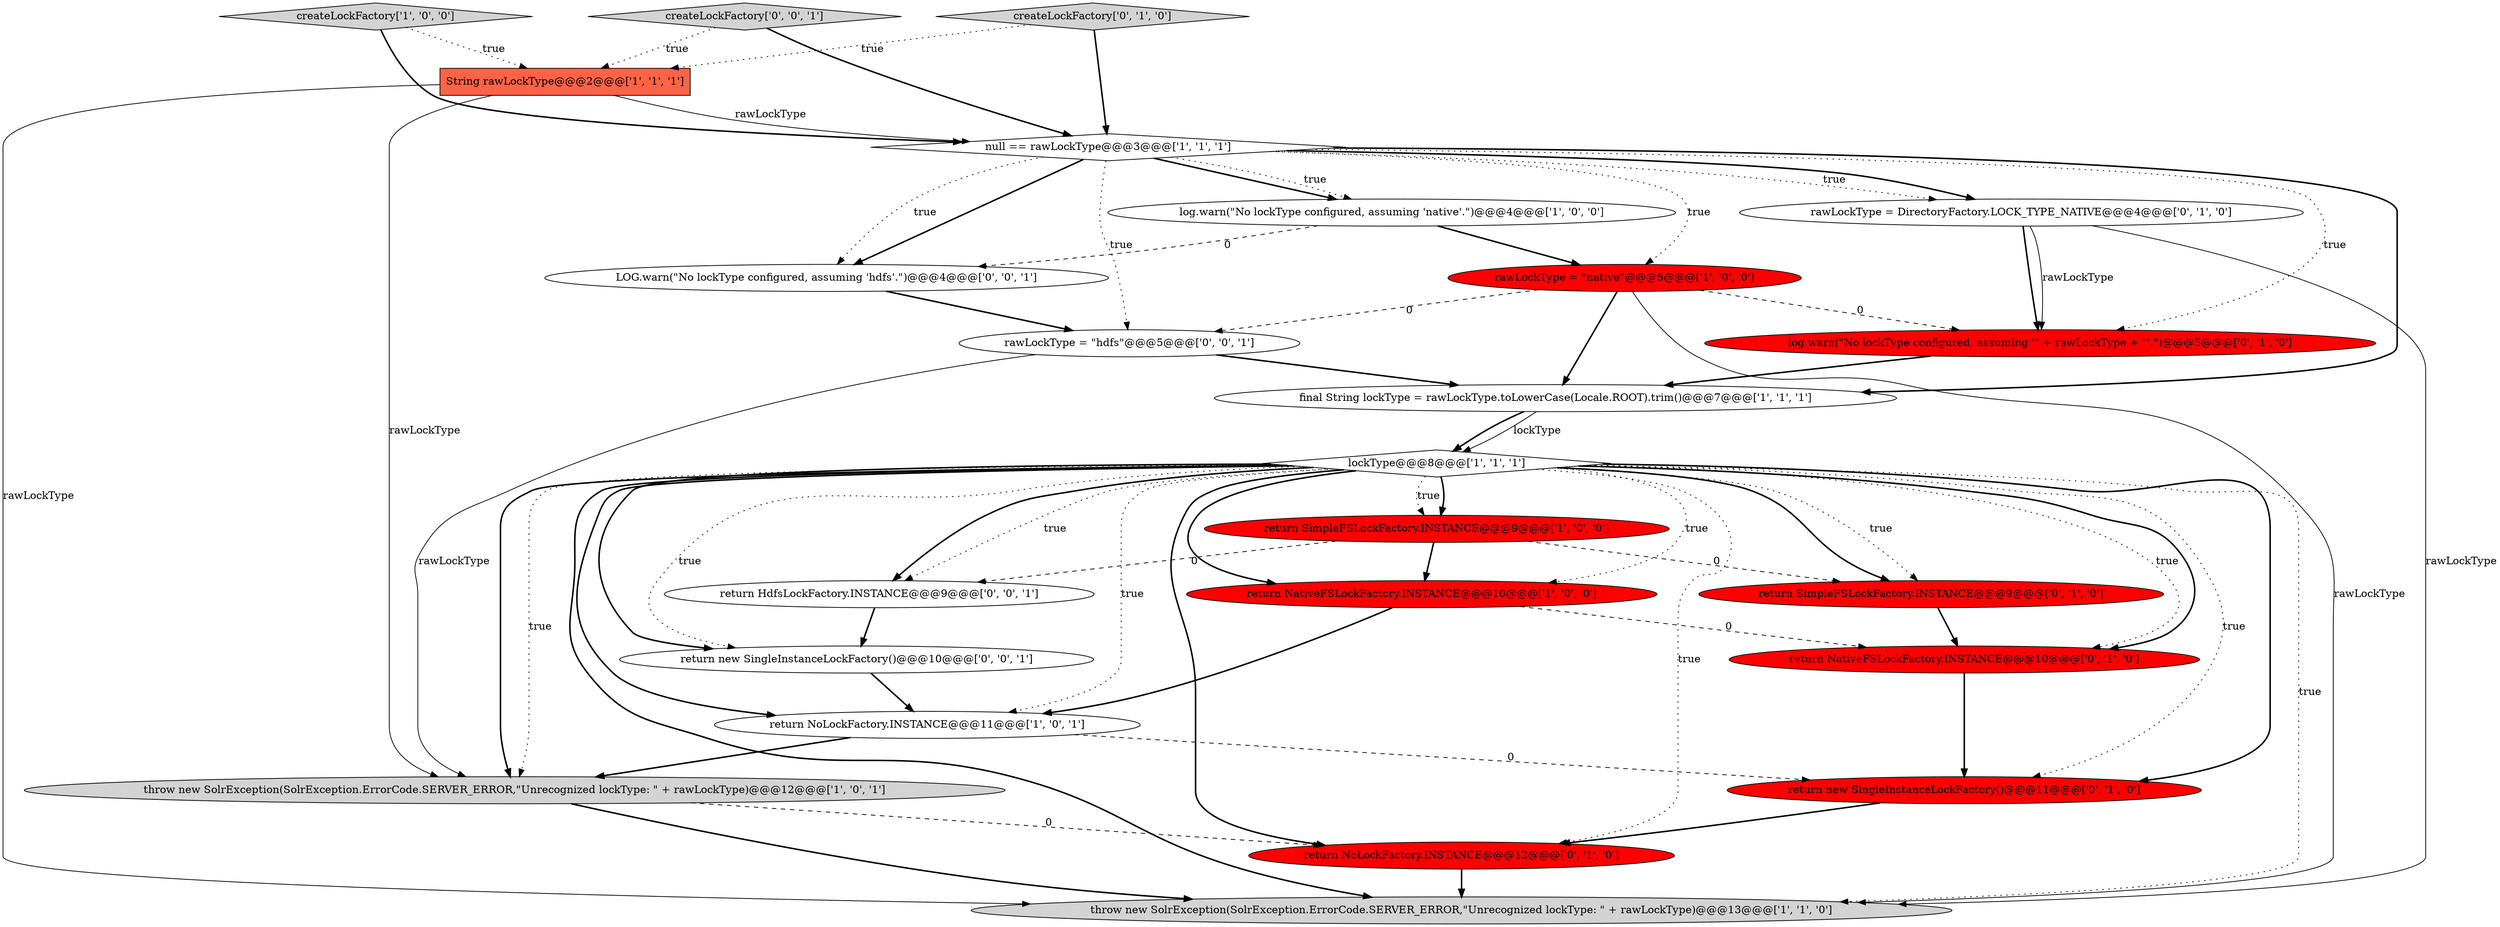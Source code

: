 digraph {
12 [style = filled, label = "rawLockType = DirectoryFactory.LOCK_TYPE_NATIVE@@@4@@@['0', '1', '0']", fillcolor = white, shape = ellipse image = "AAA0AAABBB2BBB"];
21 [style = filled, label = "return new SingleInstanceLockFactory()@@@10@@@['0', '0', '1']", fillcolor = white, shape = ellipse image = "AAA0AAABBB3BBB"];
3 [style = filled, label = "return SimpleFSLockFactory.INSTANCE@@@9@@@['1', '0', '0']", fillcolor = red, shape = ellipse image = "AAA1AAABBB1BBB"];
10 [style = filled, label = "createLockFactory['1', '0', '0']", fillcolor = lightgray, shape = diamond image = "AAA0AAABBB1BBB"];
4 [style = filled, label = "rawLockType = \"native\"@@@5@@@['1', '0', '0']", fillcolor = red, shape = ellipse image = "AAA1AAABBB1BBB"];
20 [style = filled, label = "LOG.warn(\"No lockType configured, assuming 'hdfs'.\")@@@4@@@['0', '0', '1']", fillcolor = white, shape = ellipse image = "AAA0AAABBB3BBB"];
7 [style = filled, label = "return NoLockFactory.INSTANCE@@@11@@@['1', '0', '1']", fillcolor = white, shape = ellipse image = "AAA0AAABBB1BBB"];
9 [style = filled, label = "return NativeFSLockFactory.INSTANCE@@@10@@@['1', '0', '0']", fillcolor = red, shape = ellipse image = "AAA1AAABBB1BBB"];
23 [style = filled, label = "createLockFactory['0', '0', '1']", fillcolor = lightgray, shape = diamond image = "AAA0AAABBB3BBB"];
19 [style = filled, label = "return HdfsLockFactory.INSTANCE@@@9@@@['0', '0', '1']", fillcolor = white, shape = ellipse image = "AAA0AAABBB3BBB"];
18 [style = filled, label = "createLockFactory['0', '1', '0']", fillcolor = lightgray, shape = diamond image = "AAA0AAABBB2BBB"];
5 [style = filled, label = "lockType@@@8@@@['1', '1', '1']", fillcolor = white, shape = diamond image = "AAA0AAABBB1BBB"];
2 [style = filled, label = "throw new SolrException(SolrException.ErrorCode.SERVER_ERROR,\"Unrecognized lockType: \" + rawLockType)@@@13@@@['1', '1', '0']", fillcolor = lightgray, shape = ellipse image = "AAA0AAABBB1BBB"];
16 [style = filled, label = "return SimpleFSLockFactory.INSTANCE@@@9@@@['0', '1', '0']", fillcolor = red, shape = ellipse image = "AAA1AAABBB2BBB"];
22 [style = filled, label = "rawLockType = \"hdfs\"@@@5@@@['0', '0', '1']", fillcolor = white, shape = ellipse image = "AAA0AAABBB3BBB"];
6 [style = filled, label = "String rawLockType@@@2@@@['1', '1', '1']", fillcolor = tomato, shape = box image = "AAA0AAABBB1BBB"];
1 [style = filled, label = "throw new SolrException(SolrException.ErrorCode.SERVER_ERROR,\"Unrecognized lockType: \" + rawLockType)@@@12@@@['1', '0', '1']", fillcolor = lightgray, shape = ellipse image = "AAA0AAABBB1BBB"];
13 [style = filled, label = "return NoLockFactory.INSTANCE@@@12@@@['0', '1', '0']", fillcolor = red, shape = ellipse image = "AAA1AAABBB2BBB"];
17 [style = filled, label = "return new SingleInstanceLockFactory()@@@11@@@['0', '1', '0']", fillcolor = red, shape = ellipse image = "AAA1AAABBB2BBB"];
11 [style = filled, label = "null == rawLockType@@@3@@@['1', '1', '1']", fillcolor = white, shape = diamond image = "AAA0AAABBB1BBB"];
14 [style = filled, label = "return NativeFSLockFactory.INSTANCE@@@10@@@['0', '1', '0']", fillcolor = red, shape = ellipse image = "AAA1AAABBB2BBB"];
0 [style = filled, label = "log.warn(\"No lockType configured, assuming 'native'.\")@@@4@@@['1', '0', '0']", fillcolor = white, shape = ellipse image = "AAA0AAABBB1BBB"];
15 [style = filled, label = "log.warn(\"No lockType configured, assuming '\" + rawLockType + \"'.\")@@@5@@@['0', '1', '0']", fillcolor = red, shape = ellipse image = "AAA1AAABBB2BBB"];
8 [style = filled, label = "final String lockType = rawLockType.toLowerCase(Locale.ROOT).trim()@@@7@@@['1', '1', '1']", fillcolor = white, shape = ellipse image = "AAA0AAABBB1BBB"];
5->17 [style = dotted, label="true"];
6->1 [style = solid, label="rawLockType"];
5->3 [style = bold, label=""];
11->20 [style = bold, label=""];
5->14 [style = dotted, label="true"];
10->6 [style = dotted, label="true"];
7->1 [style = bold, label=""];
5->9 [style = bold, label=""];
7->17 [style = dashed, label="0"];
23->6 [style = dotted, label="true"];
5->19 [style = dotted, label="true"];
5->1 [style = dotted, label="true"];
11->12 [style = dotted, label="true"];
18->11 [style = bold, label=""];
12->15 [style = bold, label=""];
3->16 [style = dashed, label="0"];
12->15 [style = solid, label="rawLockType"];
14->17 [style = bold, label=""];
11->12 [style = bold, label=""];
6->11 [style = solid, label="rawLockType"];
4->22 [style = dashed, label="0"];
11->4 [style = dotted, label="true"];
5->14 [style = bold, label=""];
5->3 [style = dotted, label="true"];
9->7 [style = bold, label=""];
6->2 [style = solid, label="rawLockType"];
5->17 [style = bold, label=""];
0->20 [style = dashed, label="0"];
11->22 [style = dotted, label="true"];
20->22 [style = bold, label=""];
18->6 [style = dotted, label="true"];
3->19 [style = dashed, label="0"];
1->13 [style = dashed, label="0"];
5->16 [style = bold, label=""];
3->9 [style = bold, label=""];
22->8 [style = bold, label=""];
5->19 [style = bold, label=""];
11->20 [style = dotted, label="true"];
5->13 [style = dotted, label="true"];
5->1 [style = bold, label=""];
5->2 [style = bold, label=""];
11->0 [style = bold, label=""];
5->21 [style = bold, label=""];
9->14 [style = dashed, label="0"];
8->5 [style = bold, label=""];
8->5 [style = solid, label="lockType"];
5->7 [style = dotted, label="true"];
0->4 [style = bold, label=""];
4->15 [style = dashed, label="0"];
11->0 [style = dotted, label="true"];
5->13 [style = bold, label=""];
5->16 [style = dotted, label="true"];
5->9 [style = dotted, label="true"];
22->1 [style = solid, label="rawLockType"];
5->21 [style = dotted, label="true"];
11->8 [style = bold, label=""];
4->8 [style = bold, label=""];
5->7 [style = bold, label=""];
1->2 [style = bold, label=""];
16->14 [style = bold, label=""];
17->13 [style = bold, label=""];
21->7 [style = bold, label=""];
23->11 [style = bold, label=""];
11->15 [style = dotted, label="true"];
4->2 [style = solid, label="rawLockType"];
15->8 [style = bold, label=""];
12->2 [style = solid, label="rawLockType"];
5->2 [style = dotted, label="true"];
13->2 [style = bold, label=""];
10->11 [style = bold, label=""];
19->21 [style = bold, label=""];
}
